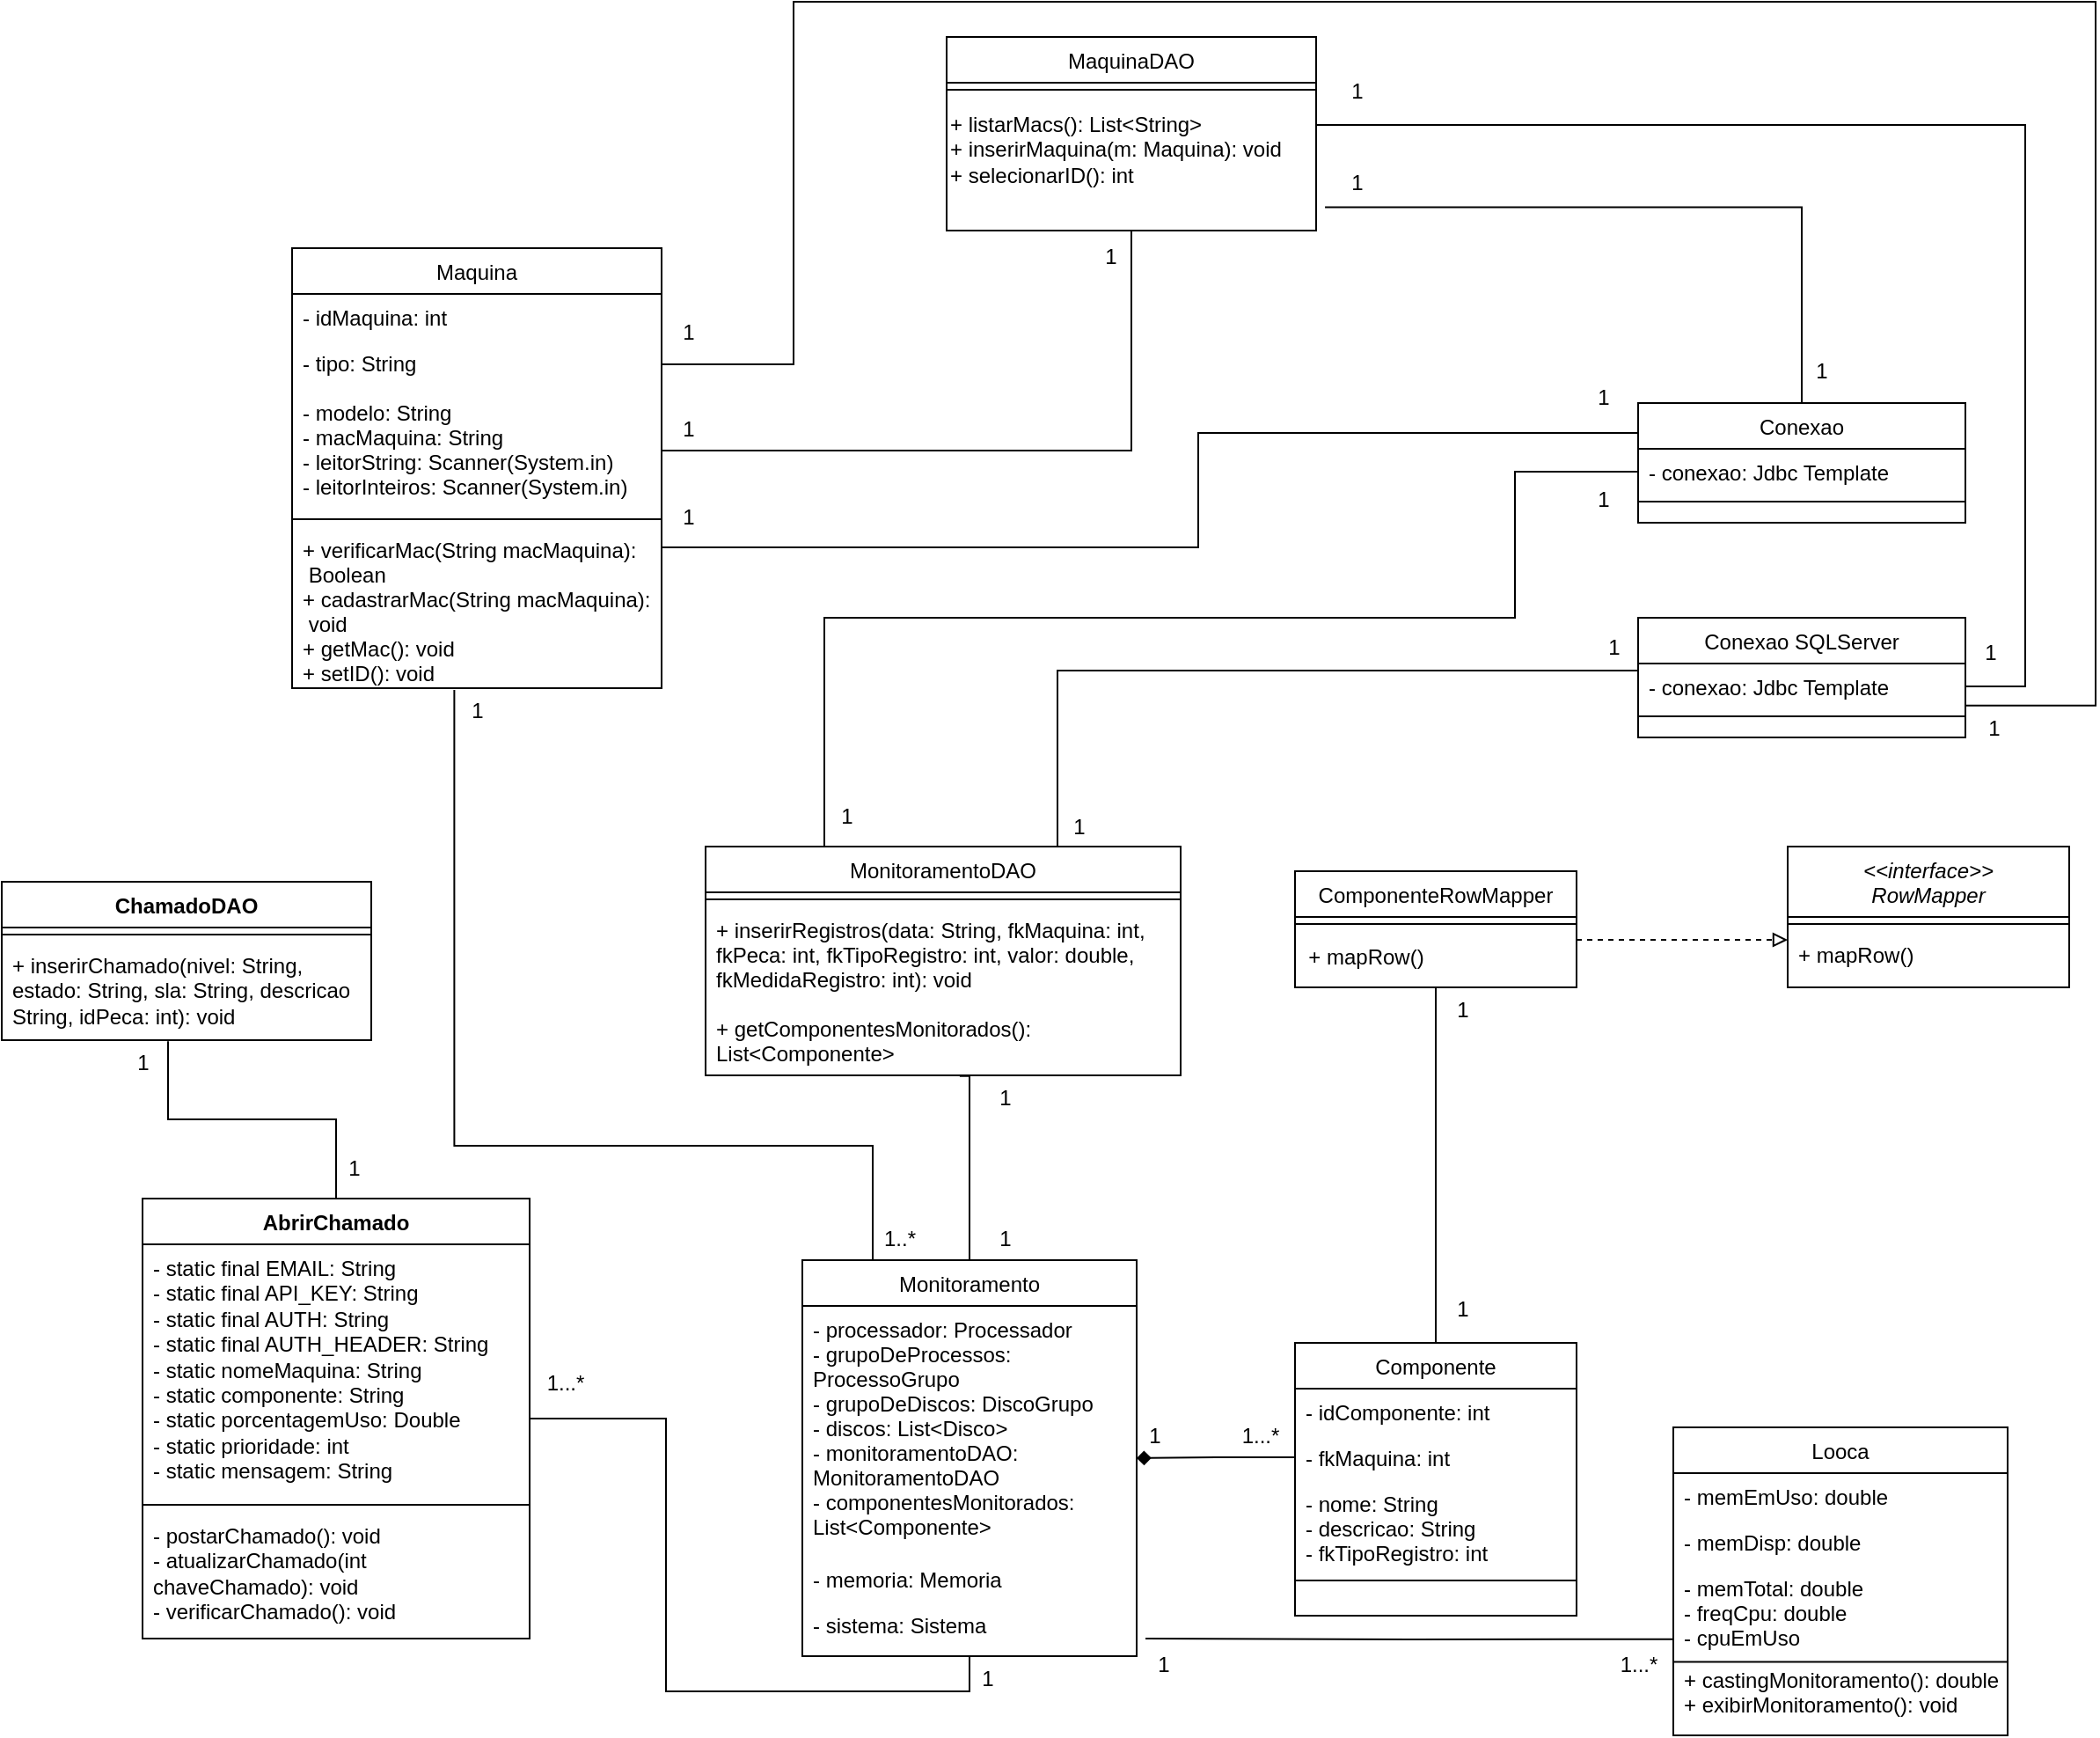<mxfile version="22.1.5" type="onedrive">
  <diagram id="wD6rWgjRlDJbyc7AU5Of" name="Página-3">
    <mxGraphModel grid="1" page="1" gridSize="10" guides="1" tooltips="1" connect="1" arrows="1" fold="1" pageScale="1" pageWidth="827" pageHeight="1169" math="0" shadow="0">
      <root>
        <mxCell id="0" />
        <mxCell id="1" parent="0" />
        <mxCell id="8PC9sxBVCJ5qLABaX0Zh-1" value="Conexao" style="swimlane;fontStyle=0;align=center;verticalAlign=top;childLayout=stackLayout;horizontal=1;startSize=26;horizontalStack=0;resizeParent=1;resizeLast=0;collapsible=1;marginBottom=0;rounded=0;shadow=0;strokeWidth=1;" vertex="1" parent="1">
          <mxGeometry x="1200" y="408" width="186" height="68" as="geometry">
            <mxRectangle x="230" y="140" width="160" height="26" as="alternateBounds" />
          </mxGeometry>
        </mxCell>
        <mxCell id="8PC9sxBVCJ5qLABaX0Zh-2" value="- conexao: Jdbc Template" style="text;align=left;verticalAlign=top;spacingLeft=4;spacingRight=4;overflow=hidden;rotatable=0;points=[[0,0.5],[1,0.5]];portConstraint=eastwest;" vertex="1" parent="8PC9sxBVCJ5qLABaX0Zh-1">
          <mxGeometry y="26" width="186" height="26" as="geometry" />
        </mxCell>
        <mxCell id="8PC9sxBVCJ5qLABaX0Zh-3" value="" style="line;html=1;strokeWidth=1;align=left;verticalAlign=middle;spacingTop=-1;spacingLeft=3;spacingRight=3;rotatable=0;labelPosition=right;points=[];portConstraint=eastwest;" vertex="1" parent="8PC9sxBVCJ5qLABaX0Zh-1">
          <mxGeometry y="52" width="186" height="8" as="geometry" />
        </mxCell>
        <mxCell id="8PC9sxBVCJ5qLABaX0Zh-4" value="MaquinaDAO" style="swimlane;fontStyle=0;align=center;verticalAlign=top;childLayout=stackLayout;horizontal=1;startSize=26;horizontalStack=0;resizeParent=1;resizeLast=0;collapsible=1;marginBottom=0;rounded=0;shadow=0;strokeWidth=1;" vertex="1" parent="1">
          <mxGeometry x="807" y="200" width="210" height="110" as="geometry">
            <mxRectangle x="230" y="140" width="160" height="26" as="alternateBounds" />
          </mxGeometry>
        </mxCell>
        <mxCell id="8PC9sxBVCJ5qLABaX0Zh-5" value="" style="line;html=1;strokeWidth=1;align=left;verticalAlign=middle;spacingTop=-1;spacingLeft=3;spacingRight=3;rotatable=0;labelPosition=right;points=[];portConstraint=eastwest;" vertex="1" parent="8PC9sxBVCJ5qLABaX0Zh-4">
          <mxGeometry y="26" width="210" height="8" as="geometry" />
        </mxCell>
        <mxCell id="8PC9sxBVCJ5qLABaX0Zh-6" value="+ listarMacs(): List&amp;lt;String&amp;gt;&lt;br&gt;+ inserirMaquina(m: Maquina): void&lt;br&gt;+ selecionarID(): int" style="text;html=1;align=left;verticalAlign=middle;resizable=0;points=[];autosize=1;strokeColor=none;fillColor=none;" vertex="1" parent="8PC9sxBVCJ5qLABaX0Zh-4">
          <mxGeometry y="34" width="210" height="60" as="geometry" />
        </mxCell>
        <mxCell id="8PC9sxBVCJ5qLABaX0Zh-74" style="edgeStyle=orthogonalEdgeStyle;rounded=0;orthogonalLoop=1;jettySize=auto;html=1;exitX=0.25;exitY=0;exitDx=0;exitDy=0;entryX=0;entryY=0.5;entryDx=0;entryDy=0;endArrow=none;endFill=0;" edge="1" parent="1" source="8PC9sxBVCJ5qLABaX0Zh-7" target="8PC9sxBVCJ5qLABaX0Zh-2">
          <mxGeometry relative="1" as="geometry">
            <Array as="points">
              <mxPoint x="738" y="530" />
              <mxPoint x="1130" y="530" />
              <mxPoint x="1130" y="447" />
            </Array>
          </mxGeometry>
        </mxCell>
        <mxCell id="8PC9sxBVCJ5qLABaX0Zh-7" value="MonitoramentoDAO" style="swimlane;fontStyle=0;align=center;verticalAlign=top;childLayout=stackLayout;horizontal=1;startSize=26;horizontalStack=0;resizeParent=1;resizeLast=0;collapsible=1;marginBottom=0;rounded=0;shadow=0;strokeWidth=1;" vertex="1" parent="1">
          <mxGeometry x="670" y="660" width="270" height="130" as="geometry">
            <mxRectangle x="230" y="140" width="160" height="26" as="alternateBounds" />
          </mxGeometry>
        </mxCell>
        <mxCell id="8PC9sxBVCJ5qLABaX0Zh-8" value="" style="line;html=1;strokeWidth=1;align=left;verticalAlign=middle;spacingTop=-1;spacingLeft=3;spacingRight=3;rotatable=0;labelPosition=right;points=[];portConstraint=eastwest;" vertex="1" parent="8PC9sxBVCJ5qLABaX0Zh-7">
          <mxGeometry y="26" width="270" height="8" as="geometry" />
        </mxCell>
        <mxCell id="8PC9sxBVCJ5qLABaX0Zh-9" value="+ inserirRegistros(data: String, fkMaquina: int, &#xa;fkPeca: int, fkTipoRegistro: int, valor: double,&#xa;fkMedidaRegistro: int): void&#xa;&#xa;+ getComponentesMonitorados(): &#xa;List&lt;Componente&gt;" style="text;align=left;verticalAlign=top;spacingLeft=4;spacingRight=4;overflow=hidden;rotatable=0;points=[[0,0.5],[1,0.5]];portConstraint=eastwest;" vertex="1" parent="8PC9sxBVCJ5qLABaX0Zh-7">
          <mxGeometry y="34" width="270" height="96" as="geometry" />
        </mxCell>
        <mxCell id="8PC9sxBVCJ5qLABaX0Zh-10" value="" style="resizable=0;align=left;verticalAlign=bottom;labelBackgroundColor=none;fontSize=12;" connectable="0" vertex="1" parent="1">
          <mxGeometry x="885" y="704.667" as="geometry" />
        </mxCell>
        <mxCell id="8PC9sxBVCJ5qLABaX0Zh-11" style="edgeStyle=orthogonalEdgeStyle;rounded=0;orthogonalLoop=1;jettySize=auto;html=1;entryX=0;entryY=0.25;entryDx=0;entryDy=0;endArrow=none;endFill=0;exitX=1;exitY=0.5;exitDx=0;exitDy=0;" edge="1" parent="1" source="8PC9sxBVCJ5qLABaX0Zh-18" target="8PC9sxBVCJ5qLABaX0Zh-1">
          <mxGeometry relative="1" as="geometry">
            <Array as="points">
              <mxPoint x="645" y="490" />
              <mxPoint x="950" y="490" />
              <mxPoint x="950" y="425" />
            </Array>
            <mxPoint x="715" y="500" as="sourcePoint" />
            <mxPoint x="1119" y="557.0" as="targetPoint" />
          </mxGeometry>
        </mxCell>
        <mxCell id="8PC9sxBVCJ5qLABaX0Zh-12" style="edgeStyle=orthogonalEdgeStyle;rounded=0;orthogonalLoop=1;jettySize=auto;html=1;endArrow=none;endFill=0;exitX=0;exitY=0.5;exitDx=0;exitDy=0;entryX=0.75;entryY=0;entryDx=0;entryDy=0;" edge="1" parent="1" source="8PC9sxBVCJ5qLABaX0Zh-72" target="8PC9sxBVCJ5qLABaX0Zh-7">
          <mxGeometry relative="1" as="geometry">
            <mxPoint x="1119" y="557" as="sourcePoint" />
            <Array as="points">
              <mxPoint x="1200" y="560" />
              <mxPoint x="870" y="560" />
              <mxPoint x="870" y="660" />
            </Array>
          </mxGeometry>
        </mxCell>
        <mxCell id="8PC9sxBVCJ5qLABaX0Zh-13" value="Maquina" style="swimlane;fontStyle=0;align=center;verticalAlign=top;childLayout=stackLayout;horizontal=1;startSize=26;horizontalStack=0;resizeParent=1;resizeLast=0;collapsible=1;marginBottom=0;rounded=0;shadow=0;strokeWidth=1;" vertex="1" parent="1">
          <mxGeometry x="435" y="320" width="210" height="250" as="geometry">
            <mxRectangle x="230" y="140" width="160" height="26" as="alternateBounds" />
          </mxGeometry>
        </mxCell>
        <mxCell id="8PC9sxBVCJ5qLABaX0Zh-14" value="- idMaquina: int" style="text;align=left;verticalAlign=top;spacingLeft=4;spacingRight=4;overflow=hidden;rotatable=0;points=[[0,0.5],[1,0.5]];portConstraint=eastwest;" vertex="1" parent="8PC9sxBVCJ5qLABaX0Zh-13">
          <mxGeometry y="26" width="210" height="26" as="geometry" />
        </mxCell>
        <mxCell id="8PC9sxBVCJ5qLABaX0Zh-15" value="- tipo: String" style="text;align=left;verticalAlign=top;spacingLeft=4;spacingRight=4;overflow=hidden;rotatable=0;points=[[0,0.5],[1,0.5]];portConstraint=eastwest;rounded=0;shadow=0;html=0;" vertex="1" parent="8PC9sxBVCJ5qLABaX0Zh-13">
          <mxGeometry y="52" width="210" height="28" as="geometry" />
        </mxCell>
        <mxCell id="8PC9sxBVCJ5qLABaX0Zh-16" value="- modelo: String&#xa;- macMaquina: String&#xa;- leitorString: Scanner(System.in)&#xa;- leitorInteiros: Scanner(System.in)&#xa;" style="text;align=left;verticalAlign=top;spacingLeft=4;spacingRight=4;overflow=hidden;rotatable=0;points=[[0,0.5],[1,0.5]];portConstraint=eastwest;rounded=0;shadow=0;html=0;" vertex="1" parent="8PC9sxBVCJ5qLABaX0Zh-13">
          <mxGeometry y="80" width="210" height="70" as="geometry" />
        </mxCell>
        <mxCell id="8PC9sxBVCJ5qLABaX0Zh-17" value="" style="line;html=1;strokeWidth=1;align=left;verticalAlign=middle;spacingTop=-1;spacingLeft=3;spacingRight=3;rotatable=0;labelPosition=right;points=[];portConstraint=eastwest;" vertex="1" parent="8PC9sxBVCJ5qLABaX0Zh-13">
          <mxGeometry y="150" width="210" height="8" as="geometry" />
        </mxCell>
        <mxCell id="8PC9sxBVCJ5qLABaX0Zh-18" value="+ verificarMac(String macMaquina):&#xa; Boolean&#xa;+ cadastrarMac(String macMaquina):&#xa; void&#xa;+ getMac(): void&#xa;+ setID(): void" style="text;align=left;verticalAlign=top;spacingLeft=4;spacingRight=4;overflow=hidden;rotatable=0;points=[[0,0.5],[1,0.5]];portConstraint=eastwest;" vertex="1" parent="8PC9sxBVCJ5qLABaX0Zh-13">
          <mxGeometry y="158" width="210" height="92" as="geometry" />
        </mxCell>
        <mxCell id="8PC9sxBVCJ5qLABaX0Zh-19" value="Monitoramento" style="swimlane;fontStyle=0;align=center;verticalAlign=top;childLayout=stackLayout;horizontal=1;startSize=26;horizontalStack=0;resizeParent=1;resizeLast=0;collapsible=1;marginBottom=0;rounded=0;shadow=0;strokeWidth=1;" vertex="1" parent="1">
          <mxGeometry x="725" y="895" width="190" height="225" as="geometry">
            <mxRectangle x="230" y="140" width="160" height="26" as="alternateBounds" />
          </mxGeometry>
        </mxCell>
        <mxCell id="8PC9sxBVCJ5qLABaX0Zh-40" value="- processador: Processador&#xa;- grupoDeProcessos: &#xa;ProcessoGrupo&#xa;- grupoDeDiscos: DiscoGrupo&#xa;- discos: List&lt;Disco&gt;&#xa;- monitoramentoDAO: &#xa;MonitoramentoDAO&#xa;- componentesMonitorados: &#xa;List&lt;Componente&gt;" style="text;align=left;verticalAlign=top;spacingLeft=4;spacingRight=4;overflow=hidden;rotatable=0;points=[[0,0.5],[1,0.5]];portConstraint=eastwest;rounded=0;shadow=0;html=0;" vertex="1" parent="8PC9sxBVCJ5qLABaX0Zh-19">
          <mxGeometry y="26" width="190" height="142" as="geometry" />
        </mxCell>
        <mxCell id="8PC9sxBVCJ5qLABaX0Zh-39" value="- memoria: Memoria" style="text;align=left;verticalAlign=top;spacingLeft=4;spacingRight=4;overflow=hidden;rotatable=0;points=[[0,0.5],[1,0.5]];portConstraint=eastwest;rounded=0;shadow=0;html=0;" vertex="1" parent="8PC9sxBVCJ5qLABaX0Zh-19">
          <mxGeometry y="168" width="190" height="26" as="geometry" />
        </mxCell>
        <mxCell id="8PC9sxBVCJ5qLABaX0Zh-38" value="- sistema: Sistema" style="text;align=left;verticalAlign=top;spacingLeft=4;spacingRight=4;overflow=hidden;rotatable=0;points=[[0,0.5],[1,0.5]];portConstraint=eastwest;" vertex="1" parent="8PC9sxBVCJ5qLABaX0Zh-19">
          <mxGeometry y="194" width="190" height="26" as="geometry" />
        </mxCell>
        <mxCell id="8PC9sxBVCJ5qLABaX0Zh-25" value="ComponenteRowMapper" style="swimlane;fontStyle=0;align=center;verticalAlign=top;childLayout=stackLayout;horizontal=1;startSize=26;horizontalStack=0;resizeParent=1;resizeLast=0;collapsible=1;marginBottom=0;rounded=0;shadow=0;strokeWidth=1;" vertex="1" parent="1">
          <mxGeometry x="1005" y="674" width="160" height="66" as="geometry">
            <mxRectangle x="230" y="140" width="160" height="26" as="alternateBounds" />
          </mxGeometry>
        </mxCell>
        <mxCell id="8PC9sxBVCJ5qLABaX0Zh-26" value="" style="line;html=1;strokeWidth=1;align=left;verticalAlign=middle;spacingTop=-1;spacingLeft=3;spacingRight=3;rotatable=0;labelPosition=right;points=[];portConstraint=eastwest;" vertex="1" parent="8PC9sxBVCJ5qLABaX0Zh-25">
          <mxGeometry y="26" width="160" height="8" as="geometry" />
        </mxCell>
        <mxCell id="8PC9sxBVCJ5qLABaX0Zh-27" value="&lt;&lt;interface&gt;&gt;&#xa;RowMapper" style="swimlane;fontStyle=2;align=center;verticalAlign=top;childLayout=stackLayout;horizontal=1;startSize=40;horizontalStack=0;resizeParent=1;resizeLast=0;collapsible=1;marginBottom=0;rounded=0;shadow=0;strokeWidth=1;" vertex="1" parent="1">
          <mxGeometry x="1285" y="660" width="160" height="80" as="geometry">
            <mxRectangle x="230" y="140" width="160" height="26" as="alternateBounds" />
          </mxGeometry>
        </mxCell>
        <mxCell id="8PC9sxBVCJ5qLABaX0Zh-28" value="" style="line;html=1;strokeWidth=1;align=left;verticalAlign=middle;spacingTop=-1;spacingLeft=3;spacingRight=3;rotatable=0;labelPosition=right;points=[];portConstraint=eastwest;" vertex="1" parent="8PC9sxBVCJ5qLABaX0Zh-27">
          <mxGeometry y="40" width="160" height="8" as="geometry" />
        </mxCell>
        <mxCell id="8PC9sxBVCJ5qLABaX0Zh-29" value="+ mapRow()" style="text;align=left;verticalAlign=top;spacingLeft=4;spacingRight=4;overflow=hidden;rotatable=0;points=[[0,0.5],[1,0.5]];portConstraint=eastwest;" vertex="1" parent="8PC9sxBVCJ5qLABaX0Zh-27">
          <mxGeometry y="48" width="160" height="26" as="geometry" />
        </mxCell>
        <mxCell id="8PC9sxBVCJ5qLABaX0Zh-30" style="edgeStyle=orthogonalEdgeStyle;rounded=0;orthogonalLoop=1;jettySize=auto;html=1;entryX=0;entryY=0.5;entryDx=0;entryDy=0;endArrow=block;endFill=0;dashed=1;" edge="1" parent="1">
          <mxGeometry relative="1" as="geometry">
            <mxPoint x="1165" y="713" as="sourcePoint" />
            <mxPoint x="1285" y="713" as="targetPoint" />
          </mxGeometry>
        </mxCell>
        <mxCell id="8PC9sxBVCJ5qLABaX0Zh-31" value="Componente" style="swimlane;fontStyle=0;align=center;verticalAlign=top;childLayout=stackLayout;horizontal=1;startSize=26;horizontalStack=0;resizeParent=1;resizeLast=0;collapsible=1;marginBottom=0;rounded=0;shadow=0;strokeWidth=1;" vertex="1" parent="1">
          <mxGeometry x="1005" y="942" width="160" height="155" as="geometry">
            <mxRectangle x="230" y="140" width="160" height="26" as="alternateBounds" />
          </mxGeometry>
        </mxCell>
        <mxCell id="8PC9sxBVCJ5qLABaX0Zh-32" value="- idComponente: int" style="text;align=left;verticalAlign=top;spacingLeft=4;spacingRight=4;overflow=hidden;rotatable=0;points=[[0,0.5],[1,0.5]];portConstraint=eastwest;" vertex="1" parent="8PC9sxBVCJ5qLABaX0Zh-31">
          <mxGeometry y="26" width="160" height="26" as="geometry" />
        </mxCell>
        <mxCell id="8PC9sxBVCJ5qLABaX0Zh-33" value="- fkMaquina: int" style="text;align=left;verticalAlign=top;spacingLeft=4;spacingRight=4;overflow=hidden;rotatable=0;points=[[0,0.5],[1,0.5]];portConstraint=eastwest;rounded=0;shadow=0;html=0;" vertex="1" parent="8PC9sxBVCJ5qLABaX0Zh-31">
          <mxGeometry y="52" width="160" height="26" as="geometry" />
        </mxCell>
        <mxCell id="8PC9sxBVCJ5qLABaX0Zh-34" value="- nome: String&#xa;- descricao: String&#xa;- fkTipoRegistro: int" style="text;align=left;verticalAlign=top;spacingLeft=4;spacingRight=4;overflow=hidden;rotatable=0;points=[[0,0.5],[1,0.5]];portConstraint=eastwest;rounded=0;shadow=0;html=0;" vertex="1" parent="8PC9sxBVCJ5qLABaX0Zh-31">
          <mxGeometry y="78" width="160" height="52" as="geometry" />
        </mxCell>
        <mxCell id="8PC9sxBVCJ5qLABaX0Zh-35" value="" style="line;html=1;strokeWidth=1;align=left;verticalAlign=middle;spacingTop=-1;spacingLeft=3;spacingRight=3;rotatable=0;labelPosition=right;points=[];portConstraint=eastwest;" vertex="1" parent="8PC9sxBVCJ5qLABaX0Zh-31">
          <mxGeometry y="130" width="160" height="10" as="geometry" />
        </mxCell>
        <mxCell id="8PC9sxBVCJ5qLABaX0Zh-36" style="edgeStyle=orthogonalEdgeStyle;rounded=0;orthogonalLoop=1;jettySize=auto;html=1;entryX=1;entryY=0.5;entryDx=0;entryDy=0;endArrow=diamond;endFill=1;" edge="1" parent="1" source="8PC9sxBVCJ5qLABaX0Zh-33" target="8PC9sxBVCJ5qLABaX0Zh-19">
          <mxGeometry relative="1" as="geometry" />
        </mxCell>
        <mxCell id="8PC9sxBVCJ5qLABaX0Zh-37" value="Looca" style="swimlane;fontStyle=0;align=center;verticalAlign=top;childLayout=stackLayout;horizontal=1;startSize=26;horizontalStack=0;resizeParent=1;resizeLast=0;collapsible=1;marginBottom=0;rounded=0;shadow=0;strokeWidth=1;" vertex="1" parent="1">
          <mxGeometry x="1220" y="990" width="190" height="175" as="geometry">
            <mxRectangle x="230" y="140" width="160" height="26" as="alternateBounds" />
          </mxGeometry>
        </mxCell>
        <mxCell id="8PC9sxBVCJ5qLABaX0Zh-20" value="- memEmUso: double" style="text;align=left;verticalAlign=top;spacingLeft=4;spacingRight=4;overflow=hidden;rotatable=0;points=[[0,0.5],[1,0.5]];portConstraint=eastwest;" vertex="1" parent="8PC9sxBVCJ5qLABaX0Zh-37">
          <mxGeometry y="26" width="190" height="26" as="geometry" />
        </mxCell>
        <mxCell id="8PC9sxBVCJ5qLABaX0Zh-21" value="- memDisp: double" style="text;align=left;verticalAlign=top;spacingLeft=4;spacingRight=4;overflow=hidden;rotatable=0;points=[[0,0.5],[1,0.5]];portConstraint=eastwest;rounded=0;shadow=0;html=0;" vertex="1" parent="8PC9sxBVCJ5qLABaX0Zh-37">
          <mxGeometry y="52" width="190" height="26" as="geometry" />
        </mxCell>
        <mxCell id="8PC9sxBVCJ5qLABaX0Zh-22" value="- memTotal: double&#xa;- freqCpu: double&#xa;- cpuEmUso" style="text;align=left;verticalAlign=top;spacingLeft=4;spacingRight=4;overflow=hidden;rotatable=0;points=[[0,0.5],[1,0.5]];portConstraint=eastwest;rounded=0;shadow=0;html=0;" vertex="1" parent="8PC9sxBVCJ5qLABaX0Zh-37">
          <mxGeometry y="78" width="190" height="52" as="geometry" />
        </mxCell>
        <mxCell id="8PC9sxBVCJ5qLABaX0Zh-24" value="+ castingMonitoramento(): double&#xa;+ exibirMonitoramento(): void" style="text;align=left;verticalAlign=top;spacingLeft=4;spacingRight=4;overflow=hidden;rotatable=0;points=[[0,0.5],[1,0.5]];portConstraint=eastwest;" vertex="1" parent="8PC9sxBVCJ5qLABaX0Zh-37">
          <mxGeometry y="130" width="190" height="42" as="geometry" />
        </mxCell>
        <mxCell id="8PC9sxBVCJ5qLABaX0Zh-43" value="1" style="text;html=1;align=center;verticalAlign=middle;resizable=0;points=[];autosize=1;strokeColor=none;fillColor=none;" vertex="1" parent="1">
          <mxGeometry x="915" y="1110" width="30" height="30" as="geometry" />
        </mxCell>
        <mxCell id="8PC9sxBVCJ5qLABaX0Zh-44" value="1...*" style="text;html=1;align=center;verticalAlign=middle;resizable=0;points=[];autosize=1;strokeColor=none;fillColor=none;" vertex="1" parent="1">
          <mxGeometry x="1180" y="1110" width="40" height="30" as="geometry" />
        </mxCell>
        <mxCell id="8PC9sxBVCJ5qLABaX0Zh-45" value="1...*" style="text;html=1;align=center;verticalAlign=middle;resizable=0;points=[];autosize=1;strokeColor=none;fillColor=none;" vertex="1" parent="1">
          <mxGeometry x="965" y="980" width="40" height="30" as="geometry" />
        </mxCell>
        <mxCell id="8PC9sxBVCJ5qLABaX0Zh-46" value="1" style="text;html=1;align=center;verticalAlign=middle;resizable=0;points=[];autosize=1;strokeColor=none;fillColor=none;" vertex="1" parent="1">
          <mxGeometry x="910" y="980" width="30" height="30" as="geometry" />
        </mxCell>
        <mxCell id="8PC9sxBVCJ5qLABaX0Zh-47" style="edgeStyle=orthogonalEdgeStyle;rounded=0;orthogonalLoop=1;jettySize=auto;html=1;endArrow=none;endFill=0;entryX=0.5;entryY=1;entryDx=0;entryDy=0;" edge="1" parent="1" source="8PC9sxBVCJ5qLABaX0Zh-16" target="8PC9sxBVCJ5qLABaX0Zh-4">
          <mxGeometry relative="1" as="geometry">
            <mxPoint x="912" y="320" as="targetPoint" />
          </mxGeometry>
        </mxCell>
        <mxCell id="8PC9sxBVCJ5qLABaX0Zh-48" style="edgeStyle=orthogonalEdgeStyle;rounded=0;orthogonalLoop=1;jettySize=auto;html=1;exitX=0.25;exitY=0;exitDx=0;exitDy=0;entryX=0.439;entryY=1.011;entryDx=0;entryDy=0;entryPerimeter=0;endArrow=none;endFill=0;" edge="1" parent="1" source="8PC9sxBVCJ5qLABaX0Zh-19" target="8PC9sxBVCJ5qLABaX0Zh-18">
          <mxGeometry relative="1" as="geometry">
            <Array as="points">
              <mxPoint x="765" y="830" />
              <mxPoint x="527" y="830" />
            </Array>
          </mxGeometry>
        </mxCell>
        <mxCell id="8PC9sxBVCJ5qLABaX0Zh-49" style="edgeStyle=orthogonalEdgeStyle;rounded=0;orthogonalLoop=1;jettySize=auto;html=1;endArrow=none;endFill=0;exitX=1.024;exitY=1.045;exitDx=0;exitDy=0;exitPerimeter=0;" edge="1" parent="1" source="8PC9sxBVCJ5qLABaX0Zh-6" target="8PC9sxBVCJ5qLABaX0Zh-1">
          <mxGeometry relative="1" as="geometry" />
        </mxCell>
        <mxCell id="8PC9sxBVCJ5qLABaX0Zh-50" style="edgeStyle=orthogonalEdgeStyle;rounded=0;orthogonalLoop=1;jettySize=auto;html=1;exitX=0.5;exitY=0;exitDx=0;exitDy=0;endArrow=none;endFill=0;entryX=0.5;entryY=1;entryDx=0;entryDy=0;" edge="1" parent="1" source="8PC9sxBVCJ5qLABaX0Zh-31" target="8PC9sxBVCJ5qLABaX0Zh-25">
          <mxGeometry relative="1" as="geometry">
            <mxPoint x="1085" y="814" as="targetPoint" />
            <Array as="points" />
          </mxGeometry>
        </mxCell>
        <mxCell id="8PC9sxBVCJ5qLABaX0Zh-51" style="edgeStyle=orthogonalEdgeStyle;rounded=0;orthogonalLoop=1;jettySize=auto;html=1;exitX=0.5;exitY=0;exitDx=0;exitDy=0;entryX=0.535;entryY=1.004;entryDx=0;entryDy=0;entryPerimeter=0;endArrow=none;endFill=0;" edge="1" parent="1" source="8PC9sxBVCJ5qLABaX0Zh-19" target="8PC9sxBVCJ5qLABaX0Zh-9">
          <mxGeometry relative="1" as="geometry">
            <Array as="points">
              <mxPoint x="820" y="790" />
            </Array>
          </mxGeometry>
        </mxCell>
        <mxCell id="8PC9sxBVCJ5qLABaX0Zh-52" value="+ mapRow()" style="text;html=1;align=center;verticalAlign=middle;resizable=0;points=[];autosize=1;strokeColor=none;fillColor=none;" vertex="1" parent="1">
          <mxGeometry x="1000" y="708" width="90" height="30" as="geometry" />
        </mxCell>
        <mxCell id="8PC9sxBVCJ5qLABaX0Zh-62" value="" style="endArrow=none;html=1;rounded=0;exitX=0;exitY=0.75;exitDx=0;exitDy=0;entryX=1;entryY=0.75;entryDx=0;entryDy=0;" edge="1" parent="1">
          <mxGeometry width="50" height="50" relative="1" as="geometry">
            <mxPoint x="1220" y="1123.25" as="sourcePoint" />
            <mxPoint x="1410" y="1123.25" as="targetPoint" />
          </mxGeometry>
        </mxCell>
        <mxCell id="8PC9sxBVCJ5qLABaX0Zh-63" style="edgeStyle=orthogonalEdgeStyle;rounded=0;orthogonalLoop=1;jettySize=auto;html=1;entryX=0;entryY=0.815;entryDx=0;entryDy=0;entryPerimeter=0;endArrow=none;endFill=0;" edge="1" parent="1" target="8PC9sxBVCJ5qLABaX0Zh-22">
          <mxGeometry relative="1" as="geometry">
            <mxPoint x="920" y="1110" as="sourcePoint" />
            <mxPoint x="1075.38" y="1110.384" as="targetPoint" />
          </mxGeometry>
        </mxCell>
        <mxCell id="8PC9sxBVCJ5qLABaX0Zh-64" value="1..*" style="text;html=1;align=center;verticalAlign=middle;resizable=0;points=[];autosize=1;strokeColor=none;fillColor=none;" vertex="1" parent="1">
          <mxGeometry x="760" y="868" width="40" height="30" as="geometry" />
        </mxCell>
        <mxCell id="8PC9sxBVCJ5qLABaX0Zh-65" value="1" style="text;html=1;align=center;verticalAlign=middle;resizable=0;points=[];autosize=1;strokeColor=none;fillColor=none;" vertex="1" parent="1">
          <mxGeometry x="525" y="568" width="30" height="30" as="geometry" />
        </mxCell>
        <mxCell id="8PC9sxBVCJ5qLABaX0Zh-66" value="1" style="text;html=1;align=center;verticalAlign=middle;resizable=0;points=[];autosize=1;strokeColor=none;fillColor=none;" vertex="1" parent="1">
          <mxGeometry x="885" y="310" width="30" height="30" as="geometry" />
        </mxCell>
        <mxCell id="8PC9sxBVCJ5qLABaX0Zh-67" value="1" style="text;html=1;align=center;verticalAlign=middle;resizable=0;points=[];autosize=1;strokeColor=none;fillColor=none;" vertex="1" parent="1">
          <mxGeometry x="645" y="408" width="30" height="30" as="geometry" />
        </mxCell>
        <mxCell id="8PC9sxBVCJ5qLABaX0Zh-71" value="Conexao SQLServer" style="swimlane;fontStyle=0;align=center;verticalAlign=top;childLayout=stackLayout;horizontal=1;startSize=26;horizontalStack=0;resizeParent=1;resizeLast=0;collapsible=1;marginBottom=0;rounded=0;shadow=0;strokeWidth=1;" vertex="1" parent="1">
          <mxGeometry x="1200" y="530" width="186" height="68" as="geometry">
            <mxRectangle x="230" y="140" width="160" height="26" as="alternateBounds" />
          </mxGeometry>
        </mxCell>
        <mxCell id="8PC9sxBVCJ5qLABaX0Zh-72" value="- conexao: Jdbc Template" style="text;align=left;verticalAlign=top;spacingLeft=4;spacingRight=4;overflow=hidden;rotatable=0;points=[[0,0.5],[1,0.5]];portConstraint=eastwest;" vertex="1" parent="8PC9sxBVCJ5qLABaX0Zh-71">
          <mxGeometry y="26" width="186" height="26" as="geometry" />
        </mxCell>
        <mxCell id="8PC9sxBVCJ5qLABaX0Zh-73" value="" style="line;html=1;strokeWidth=1;align=left;verticalAlign=middle;spacingTop=-1;spacingLeft=3;spacingRight=3;rotatable=0;labelPosition=right;points=[];portConstraint=eastwest;" vertex="1" parent="8PC9sxBVCJ5qLABaX0Zh-71">
          <mxGeometry y="52" width="186" height="8" as="geometry" />
        </mxCell>
        <mxCell id="8PC9sxBVCJ5qLABaX0Zh-75" style="edgeStyle=orthogonalEdgeStyle;rounded=0;orthogonalLoop=1;jettySize=auto;html=1;entryX=1;entryY=0.5;entryDx=0;entryDy=0;endArrow=none;endFill=0;" edge="1" parent="1" source="8PC9sxBVCJ5qLABaX0Zh-6" target="8PC9sxBVCJ5qLABaX0Zh-72">
          <mxGeometry relative="1" as="geometry">
            <Array as="points">
              <mxPoint x="1420" y="250" />
              <mxPoint x="1420" y="569" />
            </Array>
          </mxGeometry>
        </mxCell>
        <mxCell id="8PC9sxBVCJ5qLABaX0Zh-82" style="edgeStyle=orthogonalEdgeStyle;rounded=0;orthogonalLoop=1;jettySize=auto;html=1;entryX=0.5;entryY=1;entryDx=0;entryDy=0;endArrow=none;endFill=0;" edge="1" parent="1" source="8PC9sxBVCJ5qLABaX0Zh-77" target="8PC9sxBVCJ5qLABaX0Zh-19">
          <mxGeometry relative="1" as="geometry" />
        </mxCell>
        <mxCell id="8PC9sxBVCJ5qLABaX0Zh-77" value="AbrirChamado" style="swimlane;fontStyle=1;align=center;verticalAlign=top;childLayout=stackLayout;horizontal=1;startSize=26;horizontalStack=0;resizeParent=1;resizeParentMax=0;resizeLast=0;collapsible=1;marginBottom=0;whiteSpace=wrap;html=1;" vertex="1" parent="1">
          <mxGeometry x="350" y="860" width="220" height="250" as="geometry" />
        </mxCell>
        <mxCell id="8PC9sxBVCJ5qLABaX0Zh-78" value="- static final EMAIL: String&amp;nbsp;&lt;br&gt;- static final API_KEY: String&lt;br&gt;- static final AUTH: String&lt;br&gt;- static final AUTH_HEADER: String &lt;br&gt;- static nomeMaquina: String &lt;br&gt;- static componente: String&amp;nbsp;&lt;br&gt;- static porcentagemUso: Double&lt;br&gt;- static prioridade: int&amp;nbsp;&lt;br&gt;- static mensagem: String&amp;nbsp;&lt;br&gt;" style="text;strokeColor=none;fillColor=none;align=left;verticalAlign=top;spacingLeft=4;spacingRight=4;overflow=hidden;rotatable=0;points=[[0,0.5],[1,0.5]];portConstraint=eastwest;whiteSpace=wrap;html=1;" vertex="1" parent="8PC9sxBVCJ5qLABaX0Zh-77">
          <mxGeometry y="26" width="220" height="144" as="geometry" />
        </mxCell>
        <mxCell id="8PC9sxBVCJ5qLABaX0Zh-79" value="" style="line;strokeWidth=1;fillColor=none;align=left;verticalAlign=middle;spacingTop=-1;spacingLeft=3;spacingRight=3;rotatable=0;labelPosition=right;points=[];portConstraint=eastwest;strokeColor=inherit;" vertex="1" parent="8PC9sxBVCJ5qLABaX0Zh-77">
          <mxGeometry y="170" width="220" height="8" as="geometry" />
        </mxCell>
        <mxCell id="8PC9sxBVCJ5qLABaX0Zh-80" value="- postarChamado(): void&lt;br&gt;- atualizarChamado(int chaveChamado): void&lt;br&gt;- verificarChamado(): void&lt;br&gt;" style="text;strokeColor=none;fillColor=none;align=left;verticalAlign=top;spacingLeft=4;spacingRight=4;overflow=hidden;rotatable=0;points=[[0,0.5],[1,0.5]];portConstraint=eastwest;whiteSpace=wrap;html=1;" vertex="1" parent="8PC9sxBVCJ5qLABaX0Zh-77">
          <mxGeometry y="178" width="220" height="72" as="geometry" />
        </mxCell>
        <mxCell id="8PC9sxBVCJ5qLABaX0Zh-83" value="1...*" style="text;html=1;align=center;verticalAlign=middle;resizable=0;points=[];autosize=1;strokeColor=none;fillColor=none;" vertex="1" parent="1">
          <mxGeometry x="570" y="950" width="40" height="30" as="geometry" />
        </mxCell>
        <mxCell id="8PC9sxBVCJ5qLABaX0Zh-84" value="1" style="text;html=1;align=center;verticalAlign=middle;resizable=0;points=[];autosize=1;strokeColor=none;fillColor=none;" vertex="1" parent="1">
          <mxGeometry x="815" y="1118" width="30" height="30" as="geometry" />
        </mxCell>
        <mxCell id="8PC9sxBVCJ5qLABaX0Zh-85" value="1" style="text;html=1;align=center;verticalAlign=middle;resizable=0;points=[];autosize=1;strokeColor=none;fillColor=none;" vertex="1" parent="1">
          <mxGeometry x="1085" y="908" width="30" height="30" as="geometry" />
        </mxCell>
        <mxCell id="8PC9sxBVCJ5qLABaX0Zh-86" value="1" style="text;html=1;align=center;verticalAlign=middle;resizable=0;points=[];autosize=1;strokeColor=none;fillColor=none;" vertex="1" parent="1">
          <mxGeometry x="1085" y="738" width="30" height="30" as="geometry" />
        </mxCell>
        <mxCell id="8PC9sxBVCJ5qLABaX0Zh-87" value="ChamadoDAO" style="swimlane;fontStyle=1;align=center;verticalAlign=top;childLayout=stackLayout;horizontal=1;startSize=26;horizontalStack=0;resizeParent=1;resizeParentMax=0;resizeLast=0;collapsible=1;marginBottom=0;whiteSpace=wrap;html=1;" vertex="1" parent="1">
          <mxGeometry x="270" y="680" width="210" height="90" as="geometry" />
        </mxCell>
        <mxCell id="8PC9sxBVCJ5qLABaX0Zh-89" value="" style="line;strokeWidth=1;fillColor=none;align=left;verticalAlign=middle;spacingTop=-1;spacingLeft=3;spacingRight=3;rotatable=0;labelPosition=right;points=[];portConstraint=eastwest;strokeColor=inherit;" vertex="1" parent="8PC9sxBVCJ5qLABaX0Zh-87">
          <mxGeometry y="26" width="210" height="8" as="geometry" />
        </mxCell>
        <mxCell id="8PC9sxBVCJ5qLABaX0Zh-90" value="+ inserirChamado(nivel: String, estado: String, sla: String, descricao String, idPeca: int): void" style="text;strokeColor=none;fillColor=none;align=left;verticalAlign=top;spacingLeft=4;spacingRight=4;overflow=hidden;rotatable=0;points=[[0,0.5],[1,0.5]];portConstraint=eastwest;whiteSpace=wrap;html=1;" vertex="1" parent="8PC9sxBVCJ5qLABaX0Zh-87">
          <mxGeometry y="34" width="210" height="56" as="geometry" />
        </mxCell>
        <mxCell id="8PC9sxBVCJ5qLABaX0Zh-76" style="edgeStyle=orthogonalEdgeStyle;rounded=0;orthogonalLoop=1;jettySize=auto;html=1;exitX=1;exitY=0.5;exitDx=0;exitDy=0;endArrow=none;endFill=0;entryX=0.999;entryY=0.919;entryDx=0;entryDy=0;entryPerimeter=0;" edge="1" parent="1" source="8PC9sxBVCJ5qLABaX0Zh-15" target="8PC9sxBVCJ5qLABaX0Zh-72">
          <mxGeometry relative="1" as="geometry">
            <mxPoint x="1390" y="550" as="targetPoint" />
            <Array as="points">
              <mxPoint x="720" y="386" />
              <mxPoint x="720" y="180" />
              <mxPoint x="1460" y="180" />
              <mxPoint x="1460" y="580" />
            </Array>
          </mxGeometry>
        </mxCell>
        <mxCell id="8PC9sxBVCJ5qLABaX0Zh-94" value="1" style="text;html=1;align=center;verticalAlign=middle;resizable=0;points=[];autosize=1;strokeColor=none;fillColor=none;" vertex="1" parent="1">
          <mxGeometry x="645" y="353" width="30" height="30" as="geometry" />
        </mxCell>
        <mxCell id="8PC9sxBVCJ5qLABaX0Zh-95" value="1" style="text;html=1;align=center;verticalAlign=middle;resizable=0;points=[];autosize=1;strokeColor=none;fillColor=none;" vertex="1" parent="1">
          <mxGeometry x="1387" y="578" width="30" height="30" as="geometry" />
        </mxCell>
        <mxCell id="8PC9sxBVCJ5qLABaX0Zh-96" value="1" style="text;html=1;align=center;verticalAlign=middle;resizable=0;points=[];autosize=1;strokeColor=none;fillColor=none;" vertex="1" parent="1">
          <mxGeometry x="1385" y="535" width="30" height="30" as="geometry" />
        </mxCell>
        <mxCell id="8PC9sxBVCJ5qLABaX0Zh-98" value="1" style="text;html=1;align=center;verticalAlign=middle;resizable=0;points=[];autosize=1;strokeColor=none;fillColor=none;" vertex="1" parent="1">
          <mxGeometry x="1025" y="216" width="30" height="30" as="geometry" />
        </mxCell>
        <mxCell id="8PC9sxBVCJ5qLABaX0Zh-99" value="1" style="text;html=1;align=center;verticalAlign=middle;resizable=0;points=[];autosize=1;strokeColor=none;fillColor=none;" vertex="1" parent="1">
          <mxGeometry x="1025" y="268" width="30" height="30" as="geometry" />
        </mxCell>
        <mxCell id="8PC9sxBVCJ5qLABaX0Zh-100" value="1" style="text;html=1;align=center;verticalAlign=middle;resizable=0;points=[];autosize=1;strokeColor=none;fillColor=none;" vertex="1" parent="1">
          <mxGeometry x="1289" y="375" width="30" height="30" as="geometry" />
        </mxCell>
        <mxCell id="8PC9sxBVCJ5qLABaX0Zh-101" value="1" style="text;html=1;align=center;verticalAlign=middle;resizable=0;points=[];autosize=1;strokeColor=none;fillColor=none;" vertex="1" parent="1">
          <mxGeometry x="1165" y="390" width="30" height="30" as="geometry" />
        </mxCell>
        <mxCell id="8PC9sxBVCJ5qLABaX0Zh-102" value="1" style="text;html=1;align=center;verticalAlign=middle;resizable=0;points=[];autosize=1;strokeColor=none;fillColor=none;" vertex="1" parent="1">
          <mxGeometry x="1165" y="448" width="30" height="30" as="geometry" />
        </mxCell>
        <mxCell id="8PC9sxBVCJ5qLABaX0Zh-103" value="1" style="text;html=1;align=center;verticalAlign=middle;resizable=0;points=[];autosize=1;strokeColor=none;fillColor=none;" vertex="1" parent="1">
          <mxGeometry x="645" y="458" width="30" height="30" as="geometry" />
        </mxCell>
        <mxCell id="8PC9sxBVCJ5qLABaX0Zh-104" value="1" style="text;html=1;align=center;verticalAlign=middle;resizable=0;points=[];autosize=1;strokeColor=none;fillColor=none;" vertex="1" parent="1">
          <mxGeometry x="735" y="628" width="30" height="30" as="geometry" />
        </mxCell>
        <mxCell id="8PC9sxBVCJ5qLABaX0Zh-105" value="1" style="text;html=1;align=center;verticalAlign=middle;resizable=0;points=[];autosize=1;strokeColor=none;fillColor=none;" vertex="1" parent="1">
          <mxGeometry x="867" y="634" width="30" height="30" as="geometry" />
        </mxCell>
        <mxCell id="8PC9sxBVCJ5qLABaX0Zh-106" value="1" style="text;html=1;align=center;verticalAlign=middle;resizable=0;points=[];autosize=1;strokeColor=none;fillColor=none;" vertex="1" parent="1">
          <mxGeometry x="825" y="788" width="30" height="30" as="geometry" />
        </mxCell>
        <mxCell id="8PC9sxBVCJ5qLABaX0Zh-107" value="1" style="text;html=1;align=center;verticalAlign=middle;resizable=0;points=[];autosize=1;strokeColor=none;fillColor=none;" vertex="1" parent="1">
          <mxGeometry x="825" y="868" width="30" height="30" as="geometry" />
        </mxCell>
        <mxCell id="8PC9sxBVCJ5qLABaX0Zh-108" value="1" style="text;html=1;align=center;verticalAlign=middle;resizable=0;points=[];autosize=1;strokeColor=none;fillColor=none;" vertex="1" parent="1">
          <mxGeometry x="1171" y="532" width="30" height="30" as="geometry" />
        </mxCell>
        <mxCell id="xsQXhZvabMMYfaFms3K7-5" style="edgeStyle=orthogonalEdgeStyle;rounded=0;orthogonalLoop=1;jettySize=auto;html=1;entryX=0.45;entryY=1.011;entryDx=0;entryDy=0;entryPerimeter=0;endArrow=none;endFill=0;" edge="1" parent="1" source="8PC9sxBVCJ5qLABaX0Zh-77" target="8PC9sxBVCJ5qLABaX0Zh-90">
          <mxGeometry relative="1" as="geometry" />
        </mxCell>
        <mxCell id="xsQXhZvabMMYfaFms3K7-6" value="1" style="text;html=1;align=center;verticalAlign=middle;resizable=0;points=[];autosize=1;strokeColor=none;fillColor=none;" vertex="1" parent="1">
          <mxGeometry x="335" y="768" width="30" height="30" as="geometry" />
        </mxCell>
        <mxCell id="xsQXhZvabMMYfaFms3K7-7" value="1" style="text;html=1;align=center;verticalAlign=middle;resizable=0;points=[];autosize=1;strokeColor=none;fillColor=none;" vertex="1" parent="1">
          <mxGeometry x="455" y="828" width="30" height="30" as="geometry" />
        </mxCell>
      </root>
    </mxGraphModel>
  </diagram>
</mxfile>
